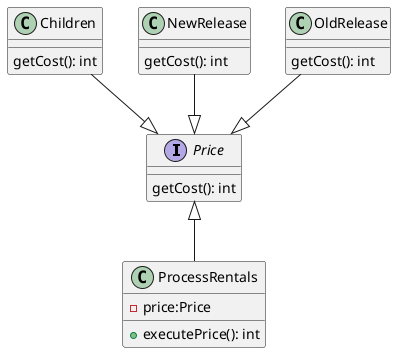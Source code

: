 @startuml


interface Price{
getCost(): int
}
class Children{
getCost(): int
}
class NewRelease{
getCost(): int
}
class OldRelease{
getCost(): int
}
class ProcessRentals{
-price:Price
+executePrice(): int
}



NewRelease --|> Price
OldRelease --|> Price
Children --|> Price
Price <|-- ProcessRentals





@enduml
